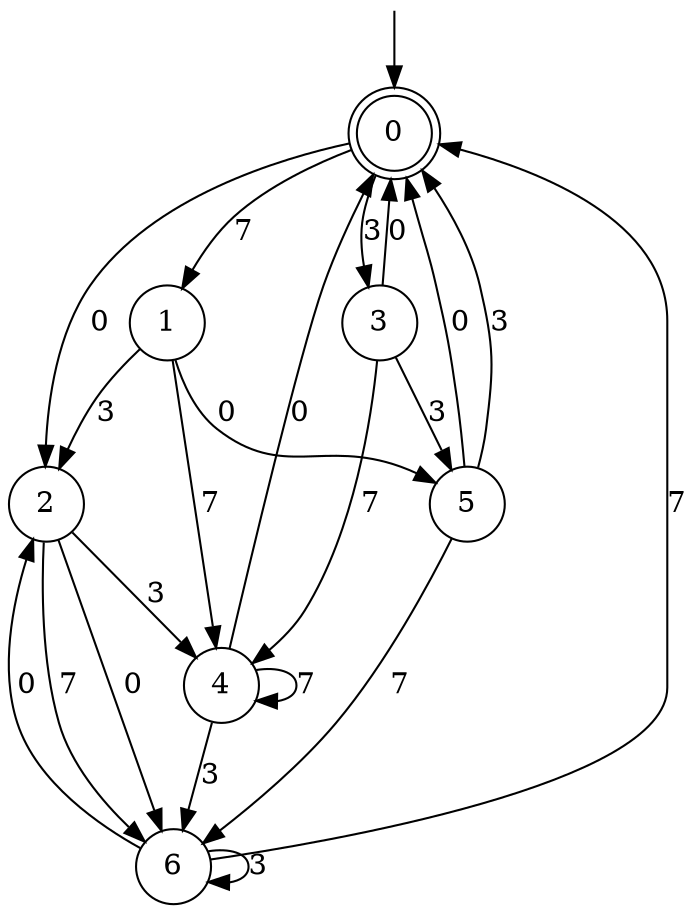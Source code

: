 digraph g {

	s0 [shape="doublecircle" label="0"];
	s1 [shape="circle" label="1"];
	s2 [shape="circle" label="2"];
	s3 [shape="circle" label="3"];
	s4 [shape="circle" label="4"];
	s5 [shape="circle" label="5"];
	s6 [shape="circle" label="6"];
	s0 -> s1 [label="7"];
	s0 -> s2 [label="0"];
	s0 -> s3 [label="3"];
	s1 -> s4 [label="7"];
	s1 -> s5 [label="0"];
	s1 -> s2 [label="3"];
	s2 -> s6 [label="7"];
	s2 -> s6 [label="0"];
	s2 -> s4 [label="3"];
	s3 -> s4 [label="7"];
	s3 -> s0 [label="0"];
	s3 -> s5 [label="3"];
	s4 -> s4 [label="7"];
	s4 -> s0 [label="0"];
	s4 -> s6 [label="3"];
	s5 -> s6 [label="7"];
	s5 -> s0 [label="0"];
	s5 -> s0 [label="3"];
	s6 -> s0 [label="7"];
	s6 -> s2 [label="0"];
	s6 -> s6 [label="3"];

__start0 [label="" shape="none" width="0" height="0"];
__start0 -> s0;

}
